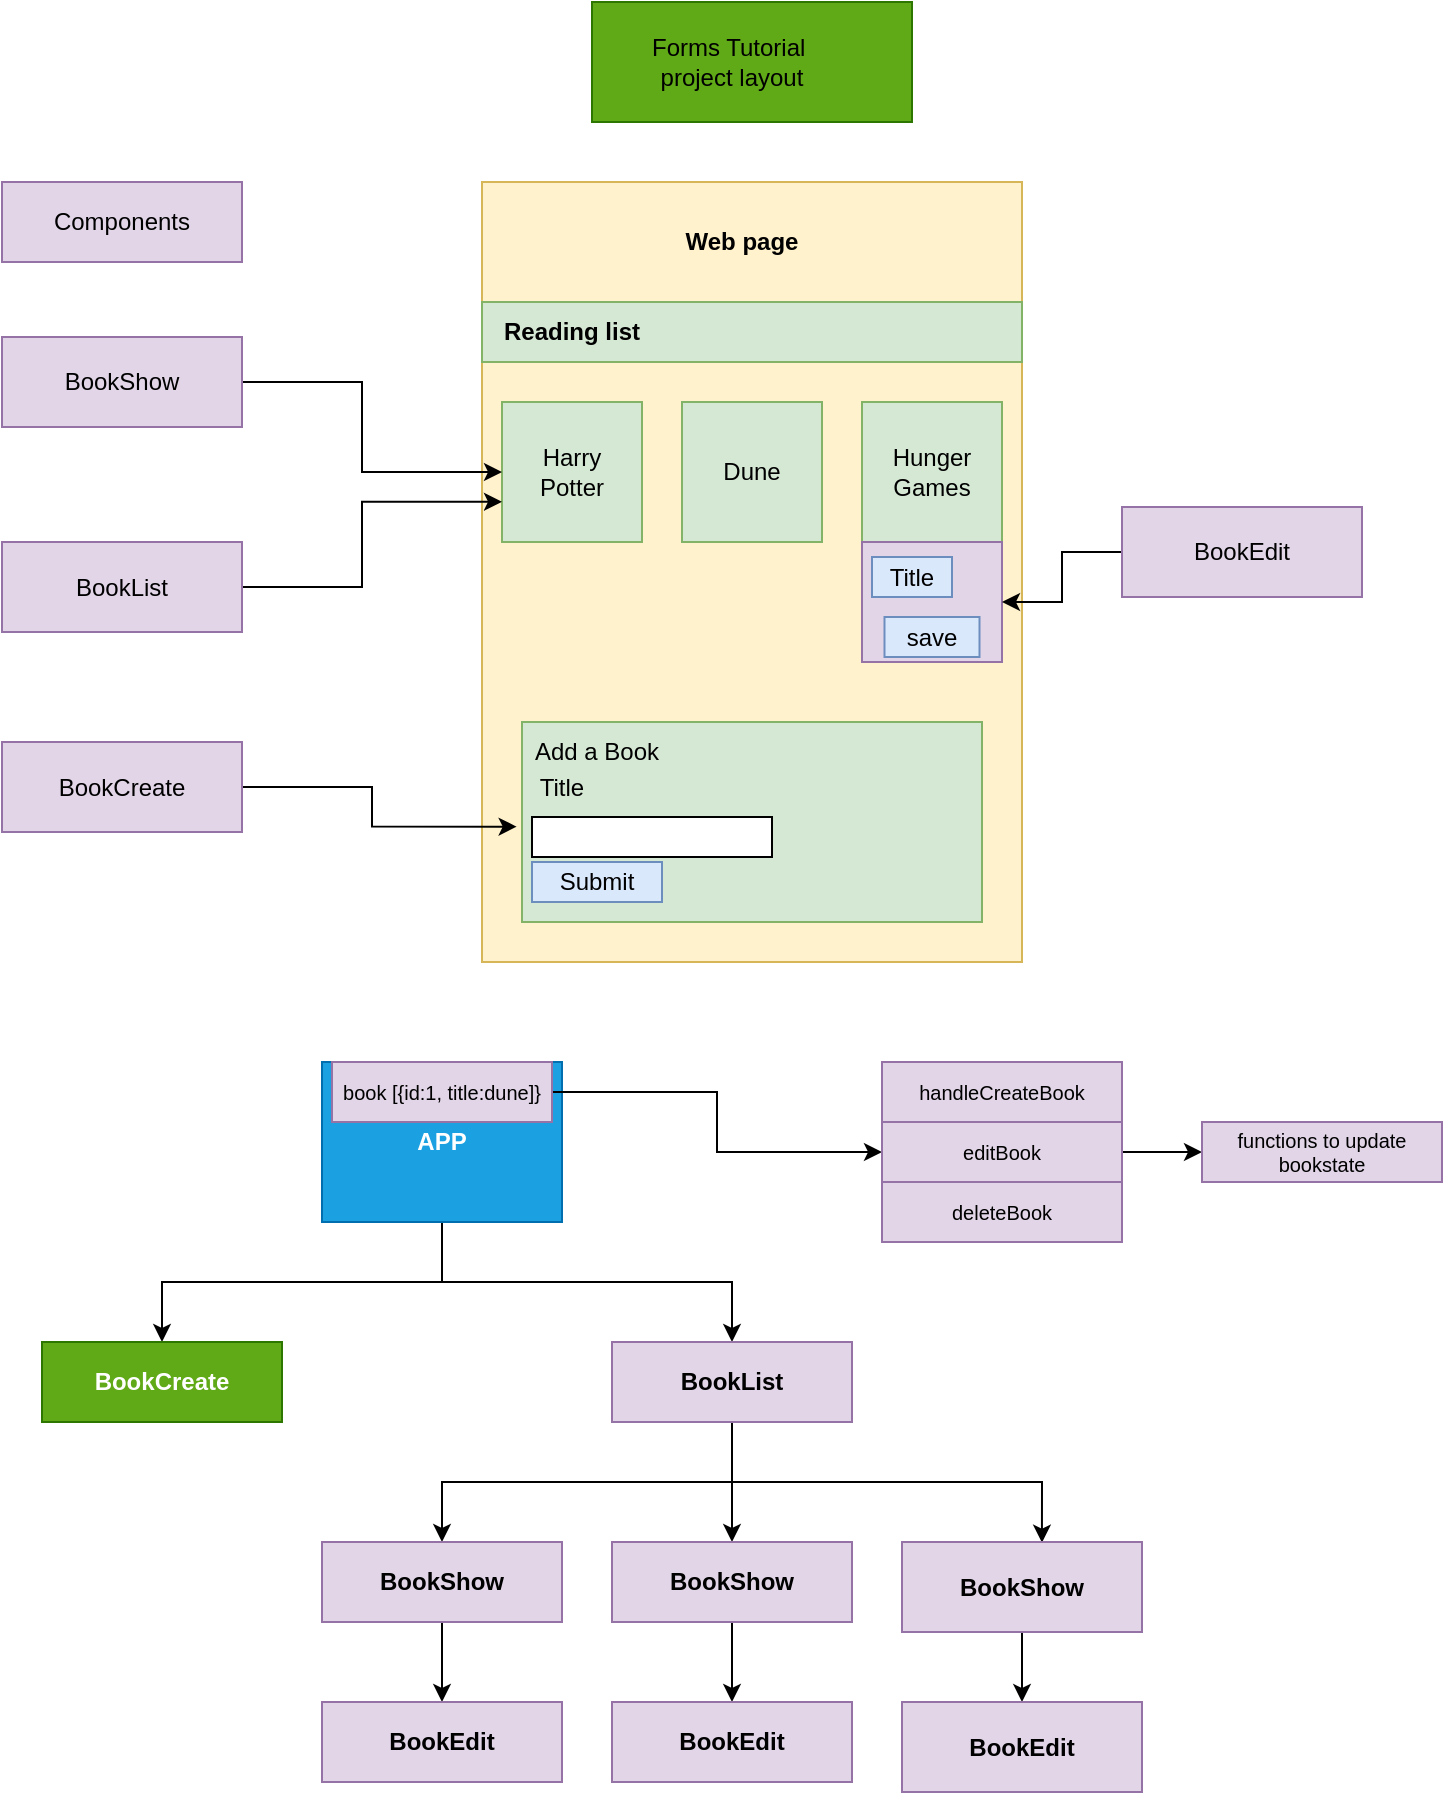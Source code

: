 <mxfile version="20.6.0" type="device"><diagram id="d5O3deIY0K3llmm9Vs4M" name="Page-1"><mxGraphModel dx="925" dy="744" grid="1" gridSize="10" guides="1" tooltips="1" connect="1" arrows="1" fold="1" page="1" pageScale="1" pageWidth="850" pageHeight="1100" math="0" shadow="0"><root><mxCell id="0"/><mxCell id="1" parent="0"/><mxCell id="K5p82o1hs9ZlJp4sQWnl-4" value="" style="rounded=0;whiteSpace=wrap;html=1;fillColor=#fff2cc;strokeColor=#d6b656;" vertex="1" parent="1"><mxGeometry x="280" y="120" width="270" height="390" as="geometry"/></mxCell><mxCell id="K5p82o1hs9ZlJp4sQWnl-5" value="" style="rounded=0;whiteSpace=wrap;html=1;fillColor=#fff2cc;strokeColor=#d6b656;" vertex="1" parent="1"><mxGeometry x="280" y="120" width="270" height="60" as="geometry"/></mxCell><mxCell id="K5p82o1hs9ZlJp4sQWnl-6" value="Web page" style="text;html=1;strokeColor=none;fillColor=none;align=center;verticalAlign=middle;whiteSpace=wrap;rounded=0;fontStyle=1" vertex="1" parent="1"><mxGeometry x="380" y="135" width="60" height="30" as="geometry"/></mxCell><mxCell id="K5p82o1hs9ZlJp4sQWnl-7" value="" style="rounded=0;whiteSpace=wrap;html=1;fillColor=#d5e8d4;strokeColor=#82b366;" vertex="1" parent="1"><mxGeometry x="280" y="180" width="270" height="30" as="geometry"/></mxCell><mxCell id="K5p82o1hs9ZlJp4sQWnl-8" value="Reading list" style="text;html=1;strokeColor=none;fillColor=none;align=center;verticalAlign=middle;whiteSpace=wrap;rounded=0;fontStyle=1" vertex="1" parent="1"><mxGeometry x="280" y="180" width="90" height="30" as="geometry"/></mxCell><mxCell id="K5p82o1hs9ZlJp4sQWnl-9" value="" style="whiteSpace=wrap;html=1;aspect=fixed;fillColor=#d5e8d4;strokeColor=#82b366;" vertex="1" parent="1"><mxGeometry x="290" y="230" width="70" height="70" as="geometry"/></mxCell><mxCell id="K5p82o1hs9ZlJp4sQWnl-10" value="" style="whiteSpace=wrap;html=1;aspect=fixed;fillColor=#d5e8d4;strokeColor=#82b366;" vertex="1" parent="1"><mxGeometry x="380" y="230" width="70" height="70" as="geometry"/></mxCell><mxCell id="K5p82o1hs9ZlJp4sQWnl-13" value="" style="whiteSpace=wrap;html=1;aspect=fixed;fillColor=#d5e8d4;strokeColor=#82b366;" vertex="1" parent="1"><mxGeometry x="470" y="230" width="70" height="70" as="geometry"/></mxCell><mxCell id="K5p82o1hs9ZlJp4sQWnl-14" value="Harry&lt;br&gt;Potter" style="text;html=1;strokeColor=none;fillColor=none;align=center;verticalAlign=middle;whiteSpace=wrap;rounded=0;" vertex="1" parent="1"><mxGeometry x="295" y="250" width="60" height="30" as="geometry"/></mxCell><mxCell id="K5p82o1hs9ZlJp4sQWnl-15" value="Dune" style="text;html=1;strokeColor=none;fillColor=none;align=center;verticalAlign=middle;whiteSpace=wrap;rounded=0;" vertex="1" parent="1"><mxGeometry x="385" y="250" width="60" height="30" as="geometry"/></mxCell><mxCell id="K5p82o1hs9ZlJp4sQWnl-16" value="Hunger Games" style="text;html=1;strokeColor=none;fillColor=none;align=center;verticalAlign=middle;whiteSpace=wrap;rounded=0;" vertex="1" parent="1"><mxGeometry x="475" y="250" width="60" height="30" as="geometry"/></mxCell><mxCell id="K5p82o1hs9ZlJp4sQWnl-17" value="Components" style="rounded=0;whiteSpace=wrap;html=1;fillColor=#e1d5e7;strokeColor=#9673a6;" vertex="1" parent="1"><mxGeometry x="40" y="120" width="120" height="40" as="geometry"/></mxCell><mxCell id="K5p82o1hs9ZlJp4sQWnl-20" style="edgeStyle=orthogonalEdgeStyle;rounded=0;orthogonalLoop=1;jettySize=auto;html=1;exitX=1;exitY=0.5;exitDx=0;exitDy=0;entryX=0;entryY=0.5;entryDx=0;entryDy=0;" edge="1" parent="1" source="K5p82o1hs9ZlJp4sQWnl-18" target="K5p82o1hs9ZlJp4sQWnl-9"><mxGeometry relative="1" as="geometry"><Array as="points"><mxPoint x="220" y="220"/><mxPoint x="220" y="265"/></Array></mxGeometry></mxCell><mxCell id="K5p82o1hs9ZlJp4sQWnl-18" value="" style="rounded=0;whiteSpace=wrap;html=1;fillColor=#e1d5e7;strokeColor=#9673a6;" vertex="1" parent="1"><mxGeometry x="40" y="197.5" width="120" height="45" as="geometry"/></mxCell><mxCell id="K5p82o1hs9ZlJp4sQWnl-19" value="BookShow" style="text;html=1;strokeColor=none;fillColor=none;align=center;verticalAlign=middle;whiteSpace=wrap;rounded=0;" vertex="1" parent="1"><mxGeometry x="70" y="205" width="60" height="30" as="geometry"/></mxCell><mxCell id="K5p82o1hs9ZlJp4sQWnl-26" style="edgeStyle=orthogonalEdgeStyle;rounded=0;orthogonalLoop=1;jettySize=auto;html=1;exitX=1;exitY=0.5;exitDx=0;exitDy=0;entryX=0.037;entryY=0.41;entryDx=0;entryDy=0;entryPerimeter=0;" edge="1" parent="1" source="K5p82o1hs9ZlJp4sQWnl-22" target="K5p82o1hs9ZlJp4sQWnl-4"><mxGeometry relative="1" as="geometry"/></mxCell><mxCell id="K5p82o1hs9ZlJp4sQWnl-22" value="" style="rounded=0;whiteSpace=wrap;html=1;fillColor=#e1d5e7;strokeColor=#9673a6;" vertex="1" parent="1"><mxGeometry x="40" y="300" width="120" height="45" as="geometry"/></mxCell><mxCell id="K5p82o1hs9ZlJp4sQWnl-23" value="BookList" style="text;html=1;strokeColor=none;fillColor=none;align=center;verticalAlign=middle;whiteSpace=wrap;rounded=0;" vertex="1" parent="1"><mxGeometry x="70" y="307.5" width="60" height="30" as="geometry"/></mxCell><mxCell id="K5p82o1hs9ZlJp4sQWnl-38" style="edgeStyle=orthogonalEdgeStyle;rounded=0;orthogonalLoop=1;jettySize=auto;html=1;exitX=1;exitY=0.5;exitDx=0;exitDy=0;entryX=0.122;entryY=1.161;entryDx=0;entryDy=0;entryPerimeter=0;" edge="1" parent="1" source="K5p82o1hs9ZlJp4sQWnl-29" target="K5p82o1hs9ZlJp4sQWnl-34"><mxGeometry relative="1" as="geometry"/></mxCell><mxCell id="K5p82o1hs9ZlJp4sQWnl-29" value="BookCreate" style="rounded=0;whiteSpace=wrap;html=1;fillColor=#e1d5e7;strokeColor=#9673a6;" vertex="1" parent="1"><mxGeometry x="40" y="400" width="120" height="45" as="geometry"/></mxCell><mxCell id="K5p82o1hs9ZlJp4sQWnl-31" value="" style="rounded=0;whiteSpace=wrap;html=1;fillColor=#d5e8d4;strokeColor=#82b366;" vertex="1" parent="1"><mxGeometry x="300" y="390" width="230" height="100" as="geometry"/></mxCell><mxCell id="K5p82o1hs9ZlJp4sQWnl-33" value="Add a Book" style="text;html=1;strokeColor=none;fillColor=none;align=center;verticalAlign=middle;whiteSpace=wrap;rounded=0;" vertex="1" parent="1"><mxGeometry x="295" y="390" width="85" height="30" as="geometry"/></mxCell><mxCell id="K5p82o1hs9ZlJp4sQWnl-34" value="Title" style="text;html=1;strokeColor=none;fillColor=none;align=center;verticalAlign=middle;whiteSpace=wrap;rounded=0;" vertex="1" parent="1"><mxGeometry x="290" y="407.5" width="60" height="30" as="geometry"/></mxCell><mxCell id="K5p82o1hs9ZlJp4sQWnl-35" value="" style="rounded=0;whiteSpace=wrap;html=1;" vertex="1" parent="1"><mxGeometry x="305" y="437.5" width="120" height="20" as="geometry"/></mxCell><mxCell id="K5p82o1hs9ZlJp4sQWnl-36" value="Submit" style="rounded=0;whiteSpace=wrap;html=1;fillColor=#dae8fc;strokeColor=#6c8ebf;" vertex="1" parent="1"><mxGeometry x="305" y="460" width="65" height="20" as="geometry"/></mxCell><mxCell id="K5p82o1hs9ZlJp4sQWnl-39" value="" style="rounded=0;whiteSpace=wrap;html=1;fillColor=#e1d5e7;strokeColor=#9673a6;" vertex="1" parent="1"><mxGeometry x="470" y="300" width="70" height="60" as="geometry"/></mxCell><mxCell id="K5p82o1hs9ZlJp4sQWnl-40" value="Title" style="rounded=0;whiteSpace=wrap;html=1;fillColor=#dae8fc;strokeColor=#6c8ebf;" vertex="1" parent="1"><mxGeometry x="475" y="307.5" width="40" height="20" as="geometry"/></mxCell><mxCell id="K5p82o1hs9ZlJp4sQWnl-45" value="save" style="rounded=0;whiteSpace=wrap;html=1;fillColor=#dae8fc;strokeColor=#6c8ebf;" vertex="1" parent="1"><mxGeometry x="481.25" y="337.5" width="47.5" height="20" as="geometry"/></mxCell><mxCell id="K5p82o1hs9ZlJp4sQWnl-51" style="edgeStyle=orthogonalEdgeStyle;rounded=0;orthogonalLoop=1;jettySize=auto;html=1;exitX=0;exitY=0.5;exitDx=0;exitDy=0;entryX=1;entryY=0.5;entryDx=0;entryDy=0;" edge="1" parent="1" source="K5p82o1hs9ZlJp4sQWnl-47" target="K5p82o1hs9ZlJp4sQWnl-39"><mxGeometry relative="1" as="geometry"/></mxCell><mxCell id="K5p82o1hs9ZlJp4sQWnl-47" value="BookEdit" style="rounded=0;whiteSpace=wrap;html=1;fillColor=#e1d5e7;strokeColor=#9673a6;" vertex="1" parent="1"><mxGeometry x="600" y="282.5" width="120" height="45" as="geometry"/></mxCell><mxCell id="K5p82o1hs9ZlJp4sQWnl-53" value="" style="rounded=0;whiteSpace=wrap;html=1;fillColor=#60a917;fontColor=#ffffff;strokeColor=#2D7600;" vertex="1" parent="1"><mxGeometry x="335" y="30" width="160" height="60" as="geometry"/></mxCell><mxCell id="K5p82o1hs9ZlJp4sQWnl-54" value="Forms Tutorial&amp;nbsp;&lt;br&gt;project layout" style="text;html=1;strokeColor=none;fillColor=none;align=center;verticalAlign=middle;whiteSpace=wrap;rounded=0;" vertex="1" parent="1"><mxGeometry x="350" y="45" width="110" height="30" as="geometry"/></mxCell><mxCell id="K5p82o1hs9ZlJp4sQWnl-60" style="edgeStyle=orthogonalEdgeStyle;rounded=0;orthogonalLoop=1;jettySize=auto;html=1;exitX=0.5;exitY=1;exitDx=0;exitDy=0;" edge="1" parent="1" source="K5p82o1hs9ZlJp4sQWnl-58" target="K5p82o1hs9ZlJp4sQWnl-59"><mxGeometry relative="1" as="geometry"/></mxCell><mxCell id="K5p82o1hs9ZlJp4sQWnl-62" style="edgeStyle=orthogonalEdgeStyle;rounded=0;orthogonalLoop=1;jettySize=auto;html=1;exitX=0.5;exitY=1;exitDx=0;exitDy=0;" edge="1" parent="1" source="K5p82o1hs9ZlJp4sQWnl-58" target="K5p82o1hs9ZlJp4sQWnl-61"><mxGeometry relative="1" as="geometry"/></mxCell><mxCell id="K5p82o1hs9ZlJp4sQWnl-58" value="APP" style="rounded=0;whiteSpace=wrap;html=1;fontStyle=1;fillColor=#1ba1e2;fontColor=#ffffff;strokeColor=#006EAF;" vertex="1" parent="1"><mxGeometry x="200" y="560" width="120" height="80" as="geometry"/></mxCell><mxCell id="K5p82o1hs9ZlJp4sQWnl-59" value="BookCreate" style="rounded=0;whiteSpace=wrap;html=1;fontStyle=1;fillColor=#60a917;fontColor=#ffffff;strokeColor=#2D7600;" vertex="1" parent="1"><mxGeometry x="60" y="700" width="120" height="40" as="geometry"/></mxCell><mxCell id="K5p82o1hs9ZlJp4sQWnl-64" style="edgeStyle=orthogonalEdgeStyle;rounded=0;orthogonalLoop=1;jettySize=auto;html=1;exitX=0.5;exitY=1;exitDx=0;exitDy=0;" edge="1" parent="1" source="K5p82o1hs9ZlJp4sQWnl-61" target="K5p82o1hs9ZlJp4sQWnl-63"><mxGeometry relative="1" as="geometry"/></mxCell><mxCell id="K5p82o1hs9ZlJp4sQWnl-69" style="edgeStyle=orthogonalEdgeStyle;rounded=0;orthogonalLoop=1;jettySize=auto;html=1;exitX=0.5;exitY=1;exitDx=0;exitDy=0;entryX=0.5;entryY=0;entryDx=0;entryDy=0;" edge="1" parent="1" source="K5p82o1hs9ZlJp4sQWnl-61" target="K5p82o1hs9ZlJp4sQWnl-65"><mxGeometry relative="1" as="geometry"/></mxCell><mxCell id="K5p82o1hs9ZlJp4sQWnl-70" style="edgeStyle=orthogonalEdgeStyle;rounded=0;orthogonalLoop=1;jettySize=auto;html=1;exitX=0.5;exitY=1;exitDx=0;exitDy=0;entryX=0.583;entryY=0.007;entryDx=0;entryDy=0;entryPerimeter=0;" edge="1" parent="1" source="K5p82o1hs9ZlJp4sQWnl-61" target="K5p82o1hs9ZlJp4sQWnl-67"><mxGeometry relative="1" as="geometry"/></mxCell><mxCell id="K5p82o1hs9ZlJp4sQWnl-61" value="BookList" style="rounded=0;whiteSpace=wrap;html=1;fontStyle=1;fillColor=#e1d5e7;strokeColor=#9673a6;" vertex="1" parent="1"><mxGeometry x="345" y="700" width="120" height="40" as="geometry"/></mxCell><mxCell id="K5p82o1hs9ZlJp4sQWnl-74" style="edgeStyle=orthogonalEdgeStyle;rounded=0;orthogonalLoop=1;jettySize=auto;html=1;" edge="1" parent="1" source="K5p82o1hs9ZlJp4sQWnl-63" target="K5p82o1hs9ZlJp4sQWnl-73"><mxGeometry relative="1" as="geometry"/></mxCell><mxCell id="K5p82o1hs9ZlJp4sQWnl-63" value="BookShow" style="rounded=0;whiteSpace=wrap;html=1;fontStyle=1;fillColor=#e1d5e7;strokeColor=#9673a6;" vertex="1" parent="1"><mxGeometry x="345" y="800" width="120" height="40" as="geometry"/></mxCell><mxCell id="K5p82o1hs9ZlJp4sQWnl-72" style="edgeStyle=orthogonalEdgeStyle;rounded=0;orthogonalLoop=1;jettySize=auto;html=1;exitX=0.5;exitY=1;exitDx=0;exitDy=0;" edge="1" parent="1" source="K5p82o1hs9ZlJp4sQWnl-65" target="K5p82o1hs9ZlJp4sQWnl-71"><mxGeometry relative="1" as="geometry"/></mxCell><mxCell id="K5p82o1hs9ZlJp4sQWnl-65" value="BookShow" style="rounded=0;whiteSpace=wrap;html=1;fontStyle=1;fillColor=#e1d5e7;strokeColor=#9673a6;" vertex="1" parent="1"><mxGeometry x="200" y="800" width="120" height="40" as="geometry"/></mxCell><mxCell id="K5p82o1hs9ZlJp4sQWnl-76" style="edgeStyle=orthogonalEdgeStyle;rounded=0;orthogonalLoop=1;jettySize=auto;html=1;exitX=0.5;exitY=1;exitDx=0;exitDy=0;" edge="1" parent="1" source="K5p82o1hs9ZlJp4sQWnl-67" target="K5p82o1hs9ZlJp4sQWnl-75"><mxGeometry relative="1" as="geometry"/></mxCell><mxCell id="K5p82o1hs9ZlJp4sQWnl-67" value="&lt;b&gt;BookShow&lt;/b&gt;" style="rounded=0;whiteSpace=wrap;html=1;fillColor=#e1d5e7;strokeColor=#9673a6;" vertex="1" parent="1"><mxGeometry x="490" y="800" width="120" height="45" as="geometry"/></mxCell><mxCell id="K5p82o1hs9ZlJp4sQWnl-71" value="BookEdit" style="rounded=0;whiteSpace=wrap;html=1;fontStyle=1;fillColor=#e1d5e7;strokeColor=#9673a6;" vertex="1" parent="1"><mxGeometry x="200" y="880" width="120" height="40" as="geometry"/></mxCell><mxCell id="K5p82o1hs9ZlJp4sQWnl-73" value="BookEdit" style="rounded=0;whiteSpace=wrap;html=1;fontStyle=1;fillColor=#e1d5e7;strokeColor=#9673a6;" vertex="1" parent="1"><mxGeometry x="345" y="880" width="120" height="40" as="geometry"/></mxCell><mxCell id="K5p82o1hs9ZlJp4sQWnl-75" value="&lt;b&gt;BookEdit&lt;/b&gt;" style="rounded=0;whiteSpace=wrap;html=1;fillColor=#e1d5e7;strokeColor=#9673a6;" vertex="1" parent="1"><mxGeometry x="490" y="880" width="120" height="45" as="geometry"/></mxCell><mxCell id="K5p82o1hs9ZlJp4sQWnl-88" style="edgeStyle=orthogonalEdgeStyle;rounded=0;orthogonalLoop=1;jettySize=auto;html=1;exitX=1;exitY=0.5;exitDx=0;exitDy=0;entryX=0;entryY=0.5;entryDx=0;entryDy=0;fontSize=10;" edge="1" parent="1" source="K5p82o1hs9ZlJp4sQWnl-78" target="K5p82o1hs9ZlJp4sQWnl-82"><mxGeometry relative="1" as="geometry"/></mxCell><mxCell id="K5p82o1hs9ZlJp4sQWnl-78" value="book [{id:1, title:dune]}" style="rounded=0;whiteSpace=wrap;html=1;fontSize=10;fillColor=#e1d5e7;strokeColor=#9673a6;" vertex="1" parent="1"><mxGeometry x="205" y="560" width="110" height="30" as="geometry"/></mxCell><mxCell id="K5p82o1hs9ZlJp4sQWnl-80" value="" style="rounded=0;whiteSpace=wrap;html=1;fontSize=10;" vertex="1" parent="1"><mxGeometry x="480" y="560" width="120" height="80" as="geometry"/></mxCell><mxCell id="K5p82o1hs9ZlJp4sQWnl-83" value="" style="edgeStyle=orthogonalEdgeStyle;rounded=0;orthogonalLoop=1;jettySize=auto;html=1;fontSize=10;" edge="1" parent="1" source="K5p82o1hs9ZlJp4sQWnl-81" target="K5p82o1hs9ZlJp4sQWnl-82"><mxGeometry relative="1" as="geometry"/></mxCell><mxCell id="K5p82o1hs9ZlJp4sQWnl-81" value="handleCreateBook" style="rounded=0;whiteSpace=wrap;html=1;fontSize=10;fillColor=#e1d5e7;strokeColor=#9673a6;" vertex="1" parent="1"><mxGeometry x="480" y="560" width="120" height="30" as="geometry"/></mxCell><mxCell id="K5p82o1hs9ZlJp4sQWnl-85" value="" style="edgeStyle=orthogonalEdgeStyle;rounded=0;orthogonalLoop=1;jettySize=auto;html=1;fontSize=10;" edge="1" parent="1" source="K5p82o1hs9ZlJp4sQWnl-82" target="K5p82o1hs9ZlJp4sQWnl-84"><mxGeometry relative="1" as="geometry"/></mxCell><mxCell id="K5p82o1hs9ZlJp4sQWnl-87" style="edgeStyle=orthogonalEdgeStyle;rounded=0;orthogonalLoop=1;jettySize=auto;html=1;exitX=1;exitY=0.5;exitDx=0;exitDy=0;fontSize=10;" edge="1" parent="1" source="K5p82o1hs9ZlJp4sQWnl-82" target="K5p82o1hs9ZlJp4sQWnl-86"><mxGeometry relative="1" as="geometry"/></mxCell><mxCell id="K5p82o1hs9ZlJp4sQWnl-82" value="editBook" style="rounded=0;whiteSpace=wrap;html=1;fontSize=10;fillColor=#e1d5e7;strokeColor=#9673a6;" vertex="1" parent="1"><mxGeometry x="480" y="590" width="120" height="30" as="geometry"/></mxCell><mxCell id="K5p82o1hs9ZlJp4sQWnl-84" value="deleteBook" style="rounded=0;whiteSpace=wrap;html=1;fontSize=10;fillColor=#e1d5e7;strokeColor=#9673a6;" vertex="1" parent="1"><mxGeometry x="480" y="620" width="120" height="30" as="geometry"/></mxCell><mxCell id="K5p82o1hs9ZlJp4sQWnl-86" value="functions to update bookstate" style="rounded=0;whiteSpace=wrap;html=1;fontSize=10;fillColor=#e1d5e7;strokeColor=#9673a6;" vertex="1" parent="1"><mxGeometry x="640" y="590" width="120" height="30" as="geometry"/></mxCell></root></mxGraphModel></diagram></mxfile>